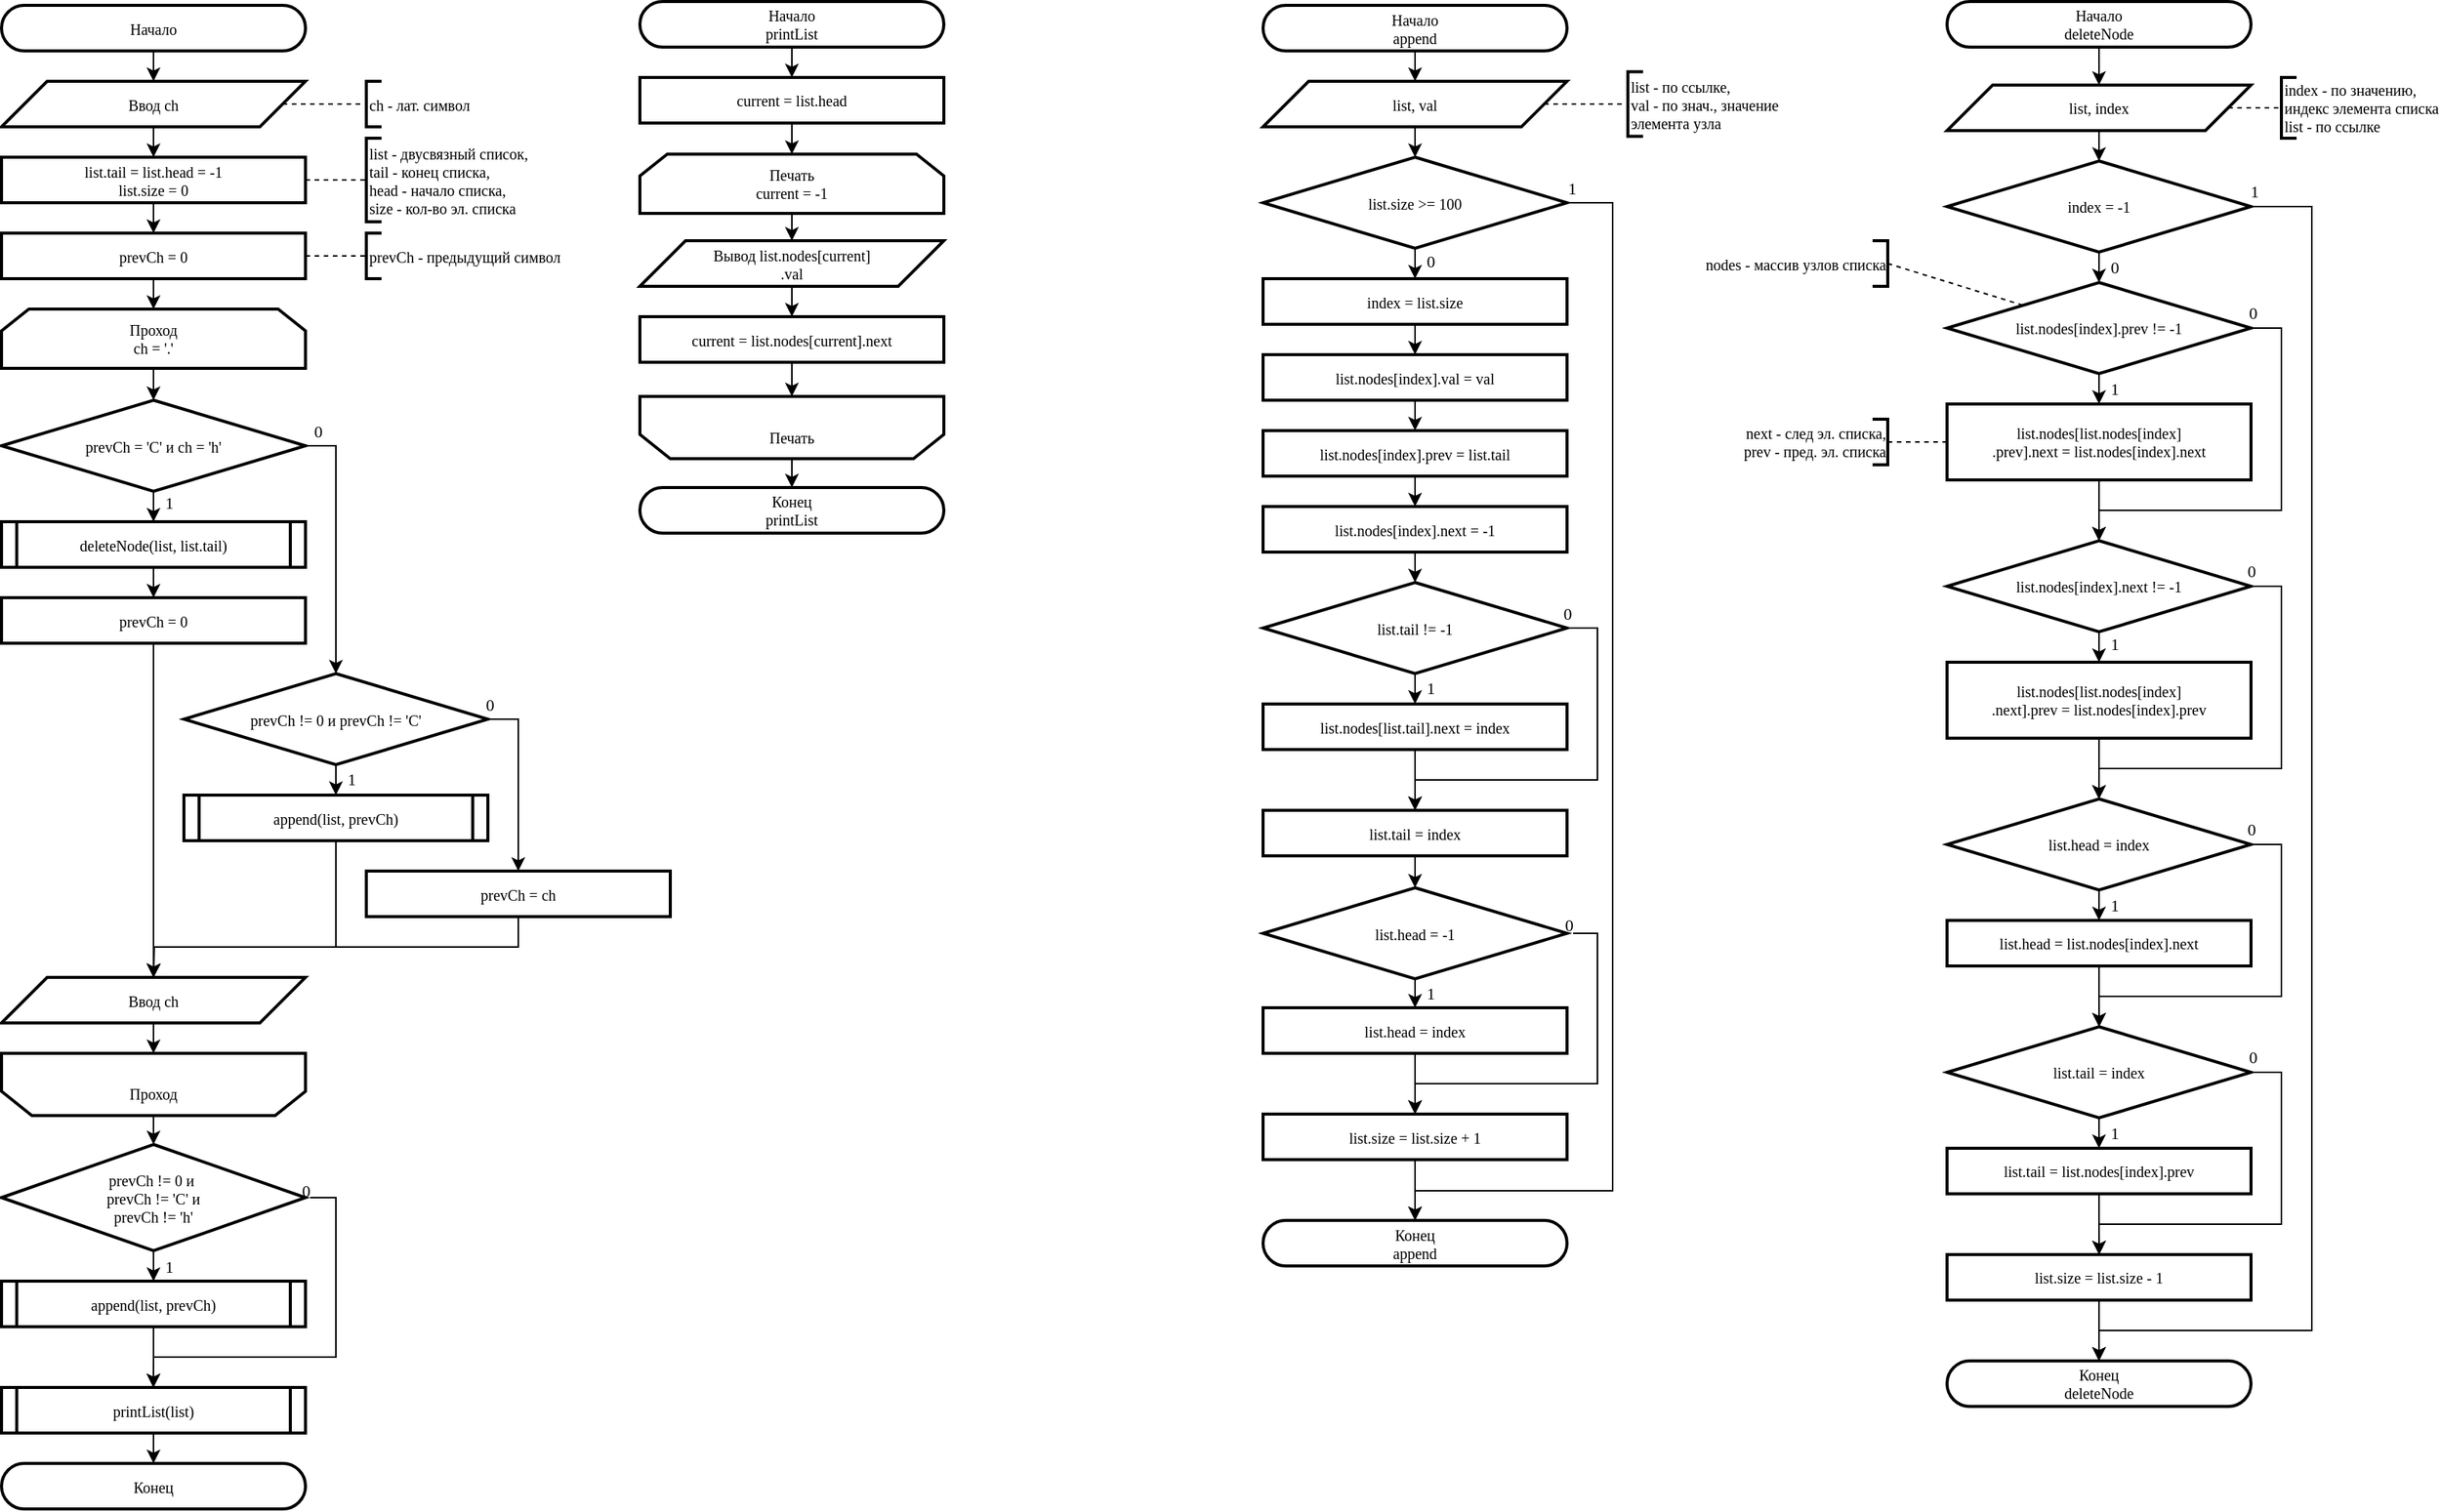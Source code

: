 <mxfile>
    <diagram name="main" id="jVEK5ynekXel9OajkIGy">
        <mxGraphModel dx="1102" dy="779" grid="1" gridSize="10" guides="1" tooltips="1" connect="1" arrows="1" fold="1" page="1" pageScale="1" pageWidth="827" pageHeight="1169" math="0" shadow="0">
            <root>
                <mxCell id="0"/>
                <mxCell id="1" parent="0"/>
                <mxCell id="JVfxpoRo0mACQ-mL29F7-50" style="edgeStyle=orthogonalEdgeStyle;rounded=0;orthogonalLoop=1;jettySize=auto;html=1;exitX=0.5;exitY=1;exitDx=0;exitDy=0;entryX=0.5;entryY=0;entryDx=0;entryDy=0;fontFamily=JetBrainsMono Nerd Font;" parent="1" source="WmZ_2GUWTMjp4BoJw7Mx-1" target="JVfxpoRo0mACQ-mL29F7-7" edge="1">
                    <mxGeometry relative="1" as="geometry"/>
                </mxCell>
                <mxCell id="WmZ_2GUWTMjp4BoJw7Mx-1" value="Начало" style="rounded=1;whiteSpace=wrap;html=1;arcSize=50;container=0;strokeWidth=2;fontFamily=JetBrainsMono Nerd Font;fontSize=10;" parent="1" vertex="1">
                    <mxGeometry x="10" y="12.5" width="200" height="30" as="geometry"/>
                </mxCell>
                <mxCell id="WmZ_2GUWTMjp4BoJw7Mx-2" value="Конец" style="rounded=1;whiteSpace=wrap;html=1;arcSize=50;container=0;strokeWidth=2;fontFamily=JetBrainsMono Nerd Font;fontSize=10;" parent="1" vertex="1">
                    <mxGeometry x="10" y="972.5" width="200" height="30" as="geometry"/>
                </mxCell>
                <mxCell id="JVfxpoRo0mACQ-mL29F7-37" style="edgeStyle=orthogonalEdgeStyle;rounded=0;orthogonalLoop=1;jettySize=auto;html=1;exitX=0.5;exitY=0;exitDx=0;exitDy=0;entryX=0.5;entryY=0;entryDx=0;entryDy=0;fontFamily=JetBrainsMono Nerd Font;" parent="1" source="JVfxpoRo0mACQ-mL29F7-5" target="JVfxpoRo0mACQ-mL29F7-36" edge="1">
                    <mxGeometry relative="1" as="geometry"/>
                </mxCell>
                <mxCell id="JVfxpoRo0mACQ-mL29F7-5" value="&lt;div style=&quot;font-size: 10px;&quot;&gt;&lt;br style=&quot;font-size: 10px;&quot;&gt;&lt;/div&gt;&lt;div style=&quot;font-size: 10px;&quot;&gt;Проход&lt;/div&gt;" style="shape=loopLimit;whiteSpace=wrap;html=1;size=20;direction=west;strokeWidth=2;fontFamily=JetBrainsMono Nerd Font;fontSize=10;" parent="1" vertex="1">
                    <mxGeometry x="10" y="702.5" width="200" height="41" as="geometry"/>
                </mxCell>
                <mxCell id="JVfxpoRo0mACQ-mL29F7-15" style="edgeStyle=orthogonalEdgeStyle;rounded=0;orthogonalLoop=1;jettySize=auto;html=1;exitX=0.5;exitY=1;exitDx=0;exitDy=0;entryX=0.5;entryY=0;entryDx=0;entryDy=0;fontFamily=JetBrainsMono Nerd Font;" parent="1" source="JVfxpoRo0mACQ-mL29F7-6" target="JVfxpoRo0mACQ-mL29F7-11" edge="1">
                    <mxGeometry relative="1" as="geometry"/>
                </mxCell>
                <mxCell id="JVfxpoRo0mACQ-mL29F7-6" value="&lt;div style=&quot;font-size: 10px;&quot;&gt;Проход&lt;/div&gt;&lt;div style=&quot;font-size: 10px;&quot;&gt;ch = &#39;.&#39;&lt;/div&gt;" style="shape=loopLimit;whiteSpace=wrap;html=1;size=18;direction=east;strokeWidth=2;fontFamily=JetBrainsMono Nerd Font;fontSize=10;" parent="1" vertex="1">
                    <mxGeometry x="10" y="212.5" width="200" height="39" as="geometry"/>
                </mxCell>
                <mxCell id="JVfxpoRo0mACQ-mL29F7-61" style="edgeStyle=orthogonalEdgeStyle;rounded=0;orthogonalLoop=1;jettySize=auto;html=1;exitX=0.5;exitY=1;exitDx=0;exitDy=0;entryX=0.5;entryY=0;entryDx=0;entryDy=0;fontFamily=JetBrainsMono Nerd Font;" parent="1" source="JVfxpoRo0mACQ-mL29F7-7" target="JVfxpoRo0mACQ-mL29F7-60" edge="1">
                    <mxGeometry relative="1" as="geometry"/>
                </mxCell>
                <mxCell id="JVfxpoRo0mACQ-mL29F7-7" value="Ввод ch" style="shape=parallelogram;perimeter=parallelogramPerimeter;whiteSpace=wrap;html=1;fixedSize=1;size=30;container=0;strokeWidth=2;fontFamily=JetBrainsMono Nerd Font;fontSize=10;" parent="1" vertex="1">
                    <mxGeometry x="10" y="62.5" width="200" height="30" as="geometry"/>
                </mxCell>
                <mxCell id="JVfxpoRo0mACQ-mL29F7-8" value="ch - лат. символ" style="strokeWidth=2;html=1;shape=mxgraph.flowchart.annotation_1;align=left;pointerEvents=1;fontFamily=JetBrainsMono Nerd Font;fontSize=10;" parent="1" vertex="1">
                    <mxGeometry x="250" y="62.5" width="10" height="30" as="geometry"/>
                </mxCell>
                <mxCell id="JVfxpoRo0mACQ-mL29F7-9" style="edgeStyle=orthogonalEdgeStyle;rounded=0;orthogonalLoop=1;jettySize=auto;html=1;exitX=1;exitY=0.5;exitDx=0;exitDy=0;entryX=0;entryY=0.5;entryDx=0;entryDy=0;entryPerimeter=0;dashed=1;endArrow=none;endFill=0;fontFamily=JetBrainsMono Nerd Font;" parent="1" source="JVfxpoRo0mACQ-mL29F7-7" target="JVfxpoRo0mACQ-mL29F7-8" edge="1">
                    <mxGeometry relative="1" as="geometry"/>
                </mxCell>
                <mxCell id="JVfxpoRo0mACQ-mL29F7-13" style="edgeStyle=orthogonalEdgeStyle;rounded=0;orthogonalLoop=1;jettySize=auto;html=1;exitX=0.5;exitY=1;exitDx=0;exitDy=0;entryX=0.5;entryY=0;entryDx=0;entryDy=0;fontFamily=JetBrainsMono Nerd Font;" parent="1" source="JVfxpoRo0mACQ-mL29F7-11" target="JVfxpoRo0mACQ-mL29F7-12" edge="1">
                    <mxGeometry relative="1" as="geometry"/>
                </mxCell>
                <mxCell id="JVfxpoRo0mACQ-mL29F7-14" value="1" style="edgeLabel;html=1;align=center;verticalAlign=middle;resizable=0;points=[];fontFamily=JetBrainsMono Nerd Font;" parent="JVfxpoRo0mACQ-mL29F7-13" vertex="1" connectable="0">
                    <mxGeometry x="-0.24" y="1" relative="1" as="geometry">
                        <mxPoint x="9" as="offset"/>
                    </mxGeometry>
                </mxCell>
                <mxCell id="JVfxpoRo0mACQ-mL29F7-19" style="edgeStyle=orthogonalEdgeStyle;rounded=0;orthogonalLoop=1;jettySize=auto;html=1;exitX=1;exitY=0.5;exitDx=0;exitDy=0;entryX=0.5;entryY=0;entryDx=0;entryDy=0;fontFamily=JetBrainsMono Nerd Font;" parent="1" source="JVfxpoRo0mACQ-mL29F7-11" target="JVfxpoRo0mACQ-mL29F7-18" edge="1">
                    <mxGeometry relative="1" as="geometry"/>
                </mxCell>
                <mxCell id="JVfxpoRo0mACQ-mL29F7-22" value="0" style="edgeLabel;html=1;align=center;verticalAlign=middle;resizable=0;points=[];fontFamily=JetBrainsMono Nerd Font;" parent="JVfxpoRo0mACQ-mL29F7-19" vertex="1" connectable="0">
                    <mxGeometry x="-0.912" y="-1" relative="1" as="geometry">
                        <mxPoint y="-11" as="offset"/>
                    </mxGeometry>
                </mxCell>
                <mxCell id="JVfxpoRo0mACQ-mL29F7-11" value="prevCh = &#39;C&#39; и ch = &#39;h&#39;" style="rhombus;whiteSpace=wrap;html=1;strokeWidth=2;fontFamily=JetBrainsMono Nerd Font;fontSize=10;" parent="1" vertex="1">
                    <mxGeometry x="10" y="272.5" width="200" height="60" as="geometry"/>
                </mxCell>
                <mxCell id="JVfxpoRo0mACQ-mL29F7-21" style="edgeStyle=orthogonalEdgeStyle;rounded=0;orthogonalLoop=1;jettySize=auto;html=1;exitX=0.5;exitY=1;exitDx=0;exitDy=0;entryX=0.5;entryY=0;entryDx=0;entryDy=0;fontFamily=JetBrainsMono Nerd Font;" parent="1" source="JVfxpoRo0mACQ-mL29F7-12" target="JVfxpoRo0mACQ-mL29F7-20" edge="1">
                    <mxGeometry relative="1" as="geometry"/>
                </mxCell>
                <mxCell id="JVfxpoRo0mACQ-mL29F7-12" value="deleteNode&lt;span style=&quot;background-color: initial;&quot;&gt;(list, list.tail)&lt;/span&gt;" style="shape=process;whiteSpace=wrap;html=1;backgroundOutline=1;strokeWidth=2;size=0.05;fontFamily=JetBrainsMono Nerd Font;fontSize=10;" parent="1" vertex="1">
                    <mxGeometry x="10" y="352.5" width="200" height="30" as="geometry"/>
                </mxCell>
                <mxCell id="JVfxpoRo0mACQ-mL29F7-17" style="edgeStyle=orthogonalEdgeStyle;rounded=0;orthogonalLoop=1;jettySize=auto;html=1;exitX=0.5;exitY=1;exitDx=0;exitDy=0;entryX=0.5;entryY=0;entryDx=0;entryDy=0;fontFamily=JetBrainsMono Nerd Font;" parent="1" source="JVfxpoRo0mACQ-mL29F7-16" target="JVfxpoRo0mACQ-mL29F7-6" edge="1">
                    <mxGeometry relative="1" as="geometry"/>
                </mxCell>
                <mxCell id="JVfxpoRo0mACQ-mL29F7-16" value="prevCh = 0" style="rounded=0;whiteSpace=wrap;html=1;strokeWidth=2;fontFamily=JetBrainsMono Nerd Font;fontSize=10;" parent="1" vertex="1">
                    <mxGeometry x="10" y="162.5" width="200" height="30" as="geometry"/>
                </mxCell>
                <mxCell id="JVfxpoRo0mACQ-mL29F7-24" style="edgeStyle=orthogonalEdgeStyle;rounded=0;orthogonalLoop=1;jettySize=auto;html=1;exitX=0.5;exitY=1;exitDx=0;exitDy=0;entryX=0.5;entryY=0;entryDx=0;entryDy=0;fontFamily=JetBrainsMono Nerd Font;" parent="1" source="JVfxpoRo0mACQ-mL29F7-18" target="JVfxpoRo0mACQ-mL29F7-23" edge="1">
                    <mxGeometry relative="1" as="geometry"/>
                </mxCell>
                <mxCell id="JVfxpoRo0mACQ-mL29F7-25" value="1" style="edgeLabel;html=1;align=center;verticalAlign=middle;resizable=0;points=[];fontFamily=JetBrainsMono Nerd Font;" parent="JVfxpoRo0mACQ-mL29F7-24" vertex="1" connectable="0">
                    <mxGeometry x="-0.12" y="1" relative="1" as="geometry">
                        <mxPoint x="9" as="offset"/>
                    </mxGeometry>
                </mxCell>
                <mxCell id="JVfxpoRo0mACQ-mL29F7-30" style="edgeStyle=orthogonalEdgeStyle;rounded=0;orthogonalLoop=1;jettySize=auto;html=1;exitX=1;exitY=0.5;exitDx=0;exitDy=0;entryX=0.5;entryY=0;entryDx=0;entryDy=0;fontFamily=JetBrainsMono Nerd Font;" parent="1" source="JVfxpoRo0mACQ-mL29F7-18" target="JVfxpoRo0mACQ-mL29F7-29" edge="1">
                    <mxGeometry relative="1" as="geometry"/>
                </mxCell>
                <mxCell id="JVfxpoRo0mACQ-mL29F7-31" value="0" style="edgeLabel;html=1;align=center;verticalAlign=middle;resizable=0;points=[];fontFamily=JetBrainsMono Nerd Font;" parent="JVfxpoRo0mACQ-mL29F7-30" vertex="1" connectable="0">
                    <mxGeometry x="-0.857" y="-1" relative="1" as="geometry">
                        <mxPoint x="-8" y="-11" as="offset"/>
                    </mxGeometry>
                </mxCell>
                <mxCell id="JVfxpoRo0mACQ-mL29F7-18" value="prevCh != 0 и prevCh != &#39;C&#39;" style="rhombus;whiteSpace=wrap;html=1;strokeWidth=2;fontFamily=JetBrainsMono Nerd Font;fontSize=10;" parent="1" vertex="1">
                    <mxGeometry x="130" y="452.5" width="200" height="60" as="geometry"/>
                </mxCell>
                <mxCell id="JVfxpoRo0mACQ-mL29F7-32" style="edgeStyle=orthogonalEdgeStyle;rounded=0;orthogonalLoop=1;jettySize=auto;html=1;exitX=0.5;exitY=1;exitDx=0;exitDy=0;entryX=0.5;entryY=0;entryDx=0;entryDy=0;fontFamily=JetBrainsMono Nerd Font;" parent="1" source="JVfxpoRo0mACQ-mL29F7-20" target="JVfxpoRo0mACQ-mL29F7-27" edge="1">
                    <mxGeometry relative="1" as="geometry"/>
                </mxCell>
                <mxCell id="JVfxpoRo0mACQ-mL29F7-20" value="prevCh = 0" style="rounded=0;whiteSpace=wrap;html=1;strokeWidth=2;fontFamily=JetBrainsMono Nerd Font;fontSize=10;" parent="1" vertex="1">
                    <mxGeometry x="10" y="402.5" width="200" height="30" as="geometry"/>
                </mxCell>
                <mxCell id="JVfxpoRo0mACQ-mL29F7-33" style="edgeStyle=orthogonalEdgeStyle;rounded=0;orthogonalLoop=1;jettySize=auto;html=1;exitX=0.5;exitY=1;exitDx=0;exitDy=0;entryX=0.5;entryY=0;entryDx=0;entryDy=0;fontFamily=JetBrainsMono Nerd Font;" parent="1" source="JVfxpoRo0mACQ-mL29F7-23" target="JVfxpoRo0mACQ-mL29F7-27" edge="1">
                    <mxGeometry relative="1" as="geometry">
                        <Array as="points">
                            <mxPoint x="230" y="632.5"/>
                            <mxPoint x="110" y="632.5"/>
                        </Array>
                    </mxGeometry>
                </mxCell>
                <mxCell id="JVfxpoRo0mACQ-mL29F7-23" value="append(list, prevCh)" style="shape=process;whiteSpace=wrap;html=1;backgroundOutline=1;strokeWidth=2;size=0.05;fontFamily=JetBrainsMono Nerd Font;fontSize=10;" parent="1" vertex="1">
                    <mxGeometry x="130" y="532.5" width="200" height="30" as="geometry"/>
                </mxCell>
                <mxCell id="JVfxpoRo0mACQ-mL29F7-35" style="edgeStyle=orthogonalEdgeStyle;rounded=0;orthogonalLoop=1;jettySize=auto;html=1;exitX=0.5;exitY=1;exitDx=0;exitDy=0;entryX=0.5;entryY=1;entryDx=0;entryDy=0;fontFamily=JetBrainsMono Nerd Font;" parent="1" source="JVfxpoRo0mACQ-mL29F7-27" target="JVfxpoRo0mACQ-mL29F7-5" edge="1">
                    <mxGeometry relative="1" as="geometry"/>
                </mxCell>
                <mxCell id="JVfxpoRo0mACQ-mL29F7-27" value="Ввод ch" style="shape=parallelogram;perimeter=parallelogramPerimeter;whiteSpace=wrap;html=1;fixedSize=1;size=30;container=0;strokeWidth=2;fontFamily=JetBrainsMono Nerd Font;fontSize=10;" parent="1" vertex="1">
                    <mxGeometry x="10" y="652.5" width="200" height="30" as="geometry"/>
                </mxCell>
                <mxCell id="JVfxpoRo0mACQ-mL29F7-34" style="edgeStyle=orthogonalEdgeStyle;rounded=0;orthogonalLoop=1;jettySize=auto;html=1;exitX=0.5;exitY=1;exitDx=0;exitDy=0;fontFamily=JetBrainsMono Nerd Font;" parent="1" source="JVfxpoRo0mACQ-mL29F7-29" edge="1">
                    <mxGeometry relative="1" as="geometry">
                        <mxPoint x="110" y="652.5" as="targetPoint"/>
                    </mxGeometry>
                </mxCell>
                <mxCell id="JVfxpoRo0mACQ-mL29F7-29" value="prevCh = ch" style="rounded=0;whiteSpace=wrap;html=1;strokeWidth=2;fontFamily=JetBrainsMono Nerd Font;fontSize=10;" parent="1" vertex="1">
                    <mxGeometry x="250" y="582.5" width="200" height="30" as="geometry"/>
                </mxCell>
                <mxCell id="JVfxpoRo0mACQ-mL29F7-39" style="edgeStyle=orthogonalEdgeStyle;rounded=0;orthogonalLoop=1;jettySize=auto;html=1;exitX=0.5;exitY=1;exitDx=0;exitDy=0;entryX=0.5;entryY=0;entryDx=0;entryDy=0;fontFamily=JetBrainsMono Nerd Font;" parent="1" source="JVfxpoRo0mACQ-mL29F7-36" target="JVfxpoRo0mACQ-mL29F7-38" edge="1">
                    <mxGeometry relative="1" as="geometry"/>
                </mxCell>
                <mxCell id="JVfxpoRo0mACQ-mL29F7-42" value="1" style="edgeLabel;html=1;align=center;verticalAlign=middle;resizable=0;points=[];fontFamily=JetBrainsMono Nerd Font;" parent="JVfxpoRo0mACQ-mL29F7-39" vertex="1" connectable="0">
                    <mxGeometry x="-0.267" y="-1" relative="1" as="geometry">
                        <mxPoint x="11" y="3" as="offset"/>
                    </mxGeometry>
                </mxCell>
                <mxCell id="JVfxpoRo0mACQ-mL29F7-43" style="edgeStyle=orthogonalEdgeStyle;rounded=0;orthogonalLoop=1;jettySize=auto;html=1;exitX=1;exitY=0.5;exitDx=0;exitDy=0;entryX=0.5;entryY=0;entryDx=0;entryDy=0;fontFamily=JetBrainsMono Nerd Font;" parent="1" source="JVfxpoRo0mACQ-mL29F7-36" target="JVfxpoRo0mACQ-mL29F7-41" edge="1">
                    <mxGeometry relative="1" as="geometry">
                        <Array as="points">
                            <mxPoint x="230" y="797.5"/>
                            <mxPoint x="230" y="902.5"/>
                            <mxPoint x="110" y="902.5"/>
                        </Array>
                    </mxGeometry>
                </mxCell>
                <mxCell id="JVfxpoRo0mACQ-mL29F7-56" value="0" style="edgeLabel;html=1;align=center;verticalAlign=middle;resizable=0;points=[];fontFamily=JetBrainsMono Nerd Font;" parent="JVfxpoRo0mACQ-mL29F7-43" vertex="1" connectable="0">
                    <mxGeometry x="-0.924" y="1" relative="1" as="geometry">
                        <mxPoint x="-10" y="-4" as="offset"/>
                    </mxGeometry>
                </mxCell>
                <mxCell id="JVfxpoRo0mACQ-mL29F7-36" value="prevCh != 0 и&amp;nbsp;&lt;div&gt;prevCh != &#39;C&#39; и&lt;br&gt;prevCh != &#39;h&#39;&lt;/div&gt;" style="rhombus;whiteSpace=wrap;html=1;strokeWidth=2;fontFamily=JetBrainsMono Nerd Font;fontSize=10;" parent="1" vertex="1">
                    <mxGeometry x="10" y="762.5" width="200" height="70" as="geometry"/>
                </mxCell>
                <mxCell id="JVfxpoRo0mACQ-mL29F7-44" style="edgeStyle=orthogonalEdgeStyle;rounded=0;orthogonalLoop=1;jettySize=auto;html=1;exitX=0.5;exitY=1;exitDx=0;exitDy=0;fontFamily=JetBrainsMono Nerd Font;" parent="1" source="JVfxpoRo0mACQ-mL29F7-38" edge="1">
                    <mxGeometry relative="1" as="geometry">
                        <mxPoint x="109.857" y="922.5" as="targetPoint"/>
                    </mxGeometry>
                </mxCell>
                <mxCell id="JVfxpoRo0mACQ-mL29F7-38" value="append(list, prevCh)" style="shape=process;whiteSpace=wrap;html=1;backgroundOutline=1;strokeWidth=2;size=0.05;fontFamily=JetBrainsMono Nerd Font;fontSize=10;" parent="1" vertex="1">
                    <mxGeometry x="10" y="852.5" width="200" height="30" as="geometry"/>
                </mxCell>
                <mxCell id="JVfxpoRo0mACQ-mL29F7-45" style="edgeStyle=orthogonalEdgeStyle;rounded=0;orthogonalLoop=1;jettySize=auto;html=1;exitX=0.5;exitY=1;exitDx=0;exitDy=0;entryX=0.5;entryY=0;entryDx=0;entryDy=0;fontFamily=JetBrainsMono Nerd Font;" parent="1" source="JVfxpoRo0mACQ-mL29F7-41" target="WmZ_2GUWTMjp4BoJw7Mx-2" edge="1">
                    <mxGeometry relative="1" as="geometry"/>
                </mxCell>
                <mxCell id="JVfxpoRo0mACQ-mL29F7-41" value="printList(list)" style="shape=process;whiteSpace=wrap;html=1;backgroundOutline=1;strokeWidth=2;size=0.05;fontFamily=JetBrainsMono Nerd Font;fontSize=10;" parent="1" vertex="1">
                    <mxGeometry x="10" y="922.5" width="200" height="30" as="geometry"/>
                </mxCell>
                <mxCell id="JVfxpoRo0mACQ-mL29F7-58" style="edgeStyle=orthogonalEdgeStyle;rounded=0;orthogonalLoop=1;jettySize=auto;html=1;exitX=0.5;exitY=1;exitDx=0;exitDy=0;entryX=0.5;entryY=0;entryDx=0;entryDy=0;fontFamily=JetBrainsMono Nerd Font;" parent="1" source="JVfxpoRo0mACQ-mL29F7-46" target="JVfxpoRo0mACQ-mL29F7-48" edge="1">
                    <mxGeometry relative="1" as="geometry"/>
                </mxCell>
                <mxCell id="JVfxpoRo0mACQ-mL29F7-46" value="Начало&lt;div&gt;deleteNode&lt;/div&gt;" style="rounded=1;whiteSpace=wrap;html=1;arcSize=50;container=0;strokeWidth=2;fontFamily=JetBrainsMono Nerd Font;fontSize=10;" parent="1" vertex="1">
                    <mxGeometry x="1290" y="10" width="200" height="30" as="geometry"/>
                </mxCell>
                <mxCell id="JVfxpoRo0mACQ-mL29F7-47" value="Конец&lt;div&gt;deleteNode&lt;/div&gt;" style="rounded=1;whiteSpace=wrap;html=1;arcSize=50;container=0;strokeWidth=2;fontFamily=JetBrainsMono Nerd Font;fontSize=10;" parent="1" vertex="1">
                    <mxGeometry x="1290" y="905" width="200" height="30" as="geometry"/>
                </mxCell>
                <mxCell id="JVfxpoRo0mACQ-mL29F7-88" style="edgeStyle=orthogonalEdgeStyle;rounded=0;orthogonalLoop=1;jettySize=auto;html=1;exitX=0.5;exitY=1;exitDx=0;exitDy=0;entryX=0.5;entryY=0;entryDx=0;entryDy=0;fontFamily=JetBrainsMono Nerd Font;" parent="1" source="JVfxpoRo0mACQ-mL29F7-48" target="JVfxpoRo0mACQ-mL29F7-66" edge="1">
                    <mxGeometry relative="1" as="geometry"/>
                </mxCell>
                <mxCell id="JVfxpoRo0mACQ-mL29F7-48" value="list, index" style="shape=parallelogram;perimeter=parallelogramPerimeter;whiteSpace=wrap;html=1;fixedSize=1;size=30;container=0;strokeWidth=2;fontFamily=JetBrainsMono Nerd Font;fontSize=10;" parent="1" vertex="1">
                    <mxGeometry x="1290" y="65" width="200" height="30" as="geometry"/>
                </mxCell>
                <mxCell id="JVfxpoRo0mACQ-mL29F7-49" value="index - по значению,&lt;br&gt;индекс элемента списка&lt;br&gt;list - по ссылке" style="strokeWidth=2;html=1;shape=mxgraph.flowchart.annotation_1;align=left;pointerEvents=1;fontFamily=JetBrainsMono Nerd Font;fontSize=10;" parent="1" vertex="1">
                    <mxGeometry x="1510" y="60" width="10" height="40" as="geometry"/>
                </mxCell>
                <mxCell id="JVfxpoRo0mACQ-mL29F7-52" value="prevCh - предыдущий символ" style="strokeWidth=2;html=1;shape=mxgraph.flowchart.annotation_1;align=left;pointerEvents=1;fontFamily=JetBrainsMono Nerd Font;fontSize=10;" parent="1" vertex="1">
                    <mxGeometry x="250" y="162.5" width="10" height="30" as="geometry"/>
                </mxCell>
                <mxCell id="JVfxpoRo0mACQ-mL29F7-53" style="edgeStyle=orthogonalEdgeStyle;rounded=0;orthogonalLoop=1;jettySize=auto;html=1;exitX=1;exitY=0.5;exitDx=0;exitDy=0;entryX=0;entryY=0.5;entryDx=0;entryDy=0;entryPerimeter=0;dashed=1;endArrow=none;endFill=0;fontFamily=JetBrainsMono Nerd Font;" parent="1" source="JVfxpoRo0mACQ-mL29F7-16" target="JVfxpoRo0mACQ-mL29F7-52" edge="1">
                    <mxGeometry relative="1" as="geometry"/>
                </mxCell>
                <mxCell id="JVfxpoRo0mACQ-mL29F7-57" style="edgeStyle=orthogonalEdgeStyle;rounded=0;orthogonalLoop=1;jettySize=auto;html=1;exitX=1;exitY=0.5;exitDx=0;exitDy=0;entryX=0;entryY=0.5;entryDx=0;entryDy=0;entryPerimeter=0;dashed=1;endArrow=none;endFill=0;fontFamily=JetBrainsMono Nerd Font;" parent="1" source="JVfxpoRo0mACQ-mL29F7-48" target="JVfxpoRo0mACQ-mL29F7-49" edge="1">
                    <mxGeometry relative="1" as="geometry"/>
                </mxCell>
                <mxCell id="JVfxpoRo0mACQ-mL29F7-62" style="edgeStyle=orthogonalEdgeStyle;rounded=0;orthogonalLoop=1;jettySize=auto;html=1;exitX=0.5;exitY=1;exitDx=0;exitDy=0;entryX=0.5;entryY=0;entryDx=0;entryDy=0;fontFamily=JetBrainsMono Nerd Font;" parent="1" source="JVfxpoRo0mACQ-mL29F7-60" target="JVfxpoRo0mACQ-mL29F7-16" edge="1">
                    <mxGeometry relative="1" as="geometry"/>
                </mxCell>
                <mxCell id="JVfxpoRo0mACQ-mL29F7-60" value="list.tail = list.head = -1&lt;div&gt;list.size = 0&lt;/div&gt;" style="rounded=0;whiteSpace=wrap;html=1;strokeWidth=2;fontFamily=JetBrainsMono Nerd Font;fontSize=10;" parent="1" vertex="1">
                    <mxGeometry x="10" y="112.5" width="200" height="30" as="geometry"/>
                </mxCell>
                <mxCell id="JVfxpoRo0mACQ-mL29F7-63" value="list - двусвязный список,&lt;div&gt;tail - конец списка,&lt;/div&gt;&lt;div&gt;head - начало списка,&lt;br&gt;size - кол-во эл. списка&lt;/div&gt;" style="strokeWidth=2;html=1;shape=mxgraph.flowchart.annotation_1;align=left;pointerEvents=1;fontFamily=JetBrainsMono Nerd Font;fontSize=10;" parent="1" vertex="1">
                    <mxGeometry x="250" y="100" width="10" height="55" as="geometry"/>
                </mxCell>
                <mxCell id="JVfxpoRo0mACQ-mL29F7-64" style="edgeStyle=orthogonalEdgeStyle;rounded=0;orthogonalLoop=1;jettySize=auto;html=1;exitX=1;exitY=0.5;exitDx=0;exitDy=0;entryX=0;entryY=0.5;entryDx=0;entryDy=0;entryPerimeter=0;dashed=1;endArrow=none;endFill=0;fontFamily=JetBrainsMono Nerd Font;" parent="1" source="JVfxpoRo0mACQ-mL29F7-60" target="JVfxpoRo0mACQ-mL29F7-63" edge="1">
                    <mxGeometry relative="1" as="geometry"/>
                </mxCell>
                <mxCell id="JVfxpoRo0mACQ-mL29F7-67" style="edgeStyle=orthogonalEdgeStyle;rounded=0;orthogonalLoop=1;jettySize=auto;html=1;exitX=1;exitY=0.5;exitDx=0;exitDy=0;entryX=0.5;entryY=0;entryDx=0;entryDy=0;fontFamily=JetBrainsMono Nerd Font;" parent="1" source="JVfxpoRo0mACQ-mL29F7-66" target="JVfxpoRo0mACQ-mL29F7-47" edge="1">
                    <mxGeometry relative="1" as="geometry">
                        <Array as="points">
                            <mxPoint x="1530" y="145"/>
                            <mxPoint x="1530" y="885"/>
                            <mxPoint x="1390" y="885"/>
                        </Array>
                    </mxGeometry>
                </mxCell>
                <mxCell id="JVfxpoRo0mACQ-mL29F7-68" value="1" style="edgeLabel;html=1;align=center;verticalAlign=middle;resizable=0;points=[];fontFamily=JetBrainsMono Nerd Font;" parent="JVfxpoRo0mACQ-mL29F7-67" vertex="1" connectable="0">
                    <mxGeometry x="-0.96" y="-1" relative="1" as="geometry">
                        <mxPoint x="-17" y="-11" as="offset"/>
                    </mxGeometry>
                </mxCell>
                <mxCell id="JVfxpoRo0mACQ-mL29F7-70" style="edgeStyle=orthogonalEdgeStyle;rounded=0;orthogonalLoop=1;jettySize=auto;html=1;exitX=0.5;exitY=1;exitDx=0;exitDy=0;entryX=0.5;entryY=0;entryDx=0;entryDy=0;fontFamily=JetBrainsMono Nerd Font;" parent="1" source="JVfxpoRo0mACQ-mL29F7-66" target="JVfxpoRo0mACQ-mL29F7-69" edge="1">
                    <mxGeometry relative="1" as="geometry"/>
                </mxCell>
                <mxCell id="JVfxpoRo0mACQ-mL29F7-71" value="0" style="edgeLabel;html=1;align=center;verticalAlign=middle;resizable=0;points=[];fontFamily=JetBrainsMono Nerd Font;" parent="JVfxpoRo0mACQ-mL29F7-70" vertex="1" connectable="0">
                    <mxGeometry x="-0.157" y="-1" relative="1" as="geometry">
                        <mxPoint x="11" y="1" as="offset"/>
                    </mxGeometry>
                </mxCell>
                <mxCell id="JVfxpoRo0mACQ-mL29F7-66" value="index = -1" style="rhombus;whiteSpace=wrap;html=1;strokeWidth=2;fontFamily=JetBrainsMono Nerd Font;fontSize=10;" parent="1" vertex="1">
                    <mxGeometry x="1290" y="115" width="200" height="60" as="geometry"/>
                </mxCell>
                <mxCell id="JVfxpoRo0mACQ-mL29F7-73" style="edgeStyle=orthogonalEdgeStyle;rounded=0;orthogonalLoop=1;jettySize=auto;html=1;exitX=0.5;exitY=1;exitDx=0;exitDy=0;entryX=0.5;entryY=0;entryDx=0;entryDy=0;fontFamily=JetBrainsMono Nerd Font;" parent="1" source="JVfxpoRo0mACQ-mL29F7-69" target="JVfxpoRo0mACQ-mL29F7-72" edge="1">
                    <mxGeometry relative="1" as="geometry"/>
                </mxCell>
                <mxCell id="JVfxpoRo0mACQ-mL29F7-80" value="1" style="edgeLabel;html=1;align=center;verticalAlign=middle;resizable=0;points=[];fontFamily=JetBrainsMono Nerd Font;" parent="JVfxpoRo0mACQ-mL29F7-73" vertex="1" connectable="0">
                    <mxGeometry x="-0.224" relative="1" as="geometry">
                        <mxPoint x="10" y="2" as="offset"/>
                    </mxGeometry>
                </mxCell>
                <mxCell id="JVfxpoRo0mACQ-mL29F7-78" style="edgeStyle=orthogonalEdgeStyle;rounded=0;orthogonalLoop=1;jettySize=auto;html=1;exitX=1;exitY=0.5;exitDx=0;exitDy=0;entryX=0.5;entryY=0;entryDx=0;entryDy=0;fontFamily=JetBrainsMono Nerd Font;" parent="1" source="JVfxpoRo0mACQ-mL29F7-69" target="JVfxpoRo0mACQ-mL29F7-76" edge="1">
                    <mxGeometry relative="1" as="geometry">
                        <Array as="points">
                            <mxPoint x="1510" y="225"/>
                            <mxPoint x="1510" y="345"/>
                            <mxPoint x="1390" y="345"/>
                        </Array>
                    </mxGeometry>
                </mxCell>
                <mxCell id="JVfxpoRo0mACQ-mL29F7-81" value="0" style="edgeLabel;html=1;align=center;verticalAlign=middle;resizable=0;points=[];fontFamily=JetBrainsMono Nerd Font;" parent="JVfxpoRo0mACQ-mL29F7-78" vertex="1" connectable="0">
                    <mxGeometry x="-0.926" y="2" relative="1" as="geometry">
                        <mxPoint x="-10" y="-8" as="offset"/>
                    </mxGeometry>
                </mxCell>
                <mxCell id="JVfxpoRo0mACQ-mL29F7-69" value="list.nodes[index].prev != -1" style="rhombus;whiteSpace=wrap;html=1;strokeWidth=2;fontFamily=JetBrainsMono Nerd Font;fontSize=10;" parent="1" vertex="1">
                    <mxGeometry x="1290" y="195" width="200" height="60" as="geometry"/>
                </mxCell>
                <mxCell id="JVfxpoRo0mACQ-mL29F7-79" style="edgeStyle=orthogonalEdgeStyle;rounded=0;orthogonalLoop=1;jettySize=auto;html=1;exitX=0.5;exitY=1;exitDx=0;exitDy=0;entryX=0.5;entryY=0;entryDx=0;entryDy=0;fontFamily=JetBrainsMono Nerd Font;" parent="1" source="JVfxpoRo0mACQ-mL29F7-72" target="JVfxpoRo0mACQ-mL29F7-76" edge="1">
                    <mxGeometry relative="1" as="geometry"/>
                </mxCell>
                <mxCell id="JVfxpoRo0mACQ-mL29F7-72" value="list.nodes[list.nodes[index]&lt;div&gt;.prev].next = list.nodes[index].next&lt;/div&gt;" style="rounded=0;whiteSpace=wrap;html=1;strokeWidth=2;fontFamily=JetBrainsMono Nerd Font;fontSize=10;" parent="1" vertex="1">
                    <mxGeometry x="1290" y="275" width="200" height="50" as="geometry"/>
                </mxCell>
                <mxCell id="JVfxpoRo0mACQ-mL29F7-75" style="edgeStyle=orthogonalEdgeStyle;rounded=0;orthogonalLoop=1;jettySize=auto;html=1;exitX=0.5;exitY=1;exitDx=0;exitDy=0;entryX=0.5;entryY=0;entryDx=0;entryDy=0;fontFamily=JetBrainsMono Nerd Font;" parent="1" source="JVfxpoRo0mACQ-mL29F7-76" target="JVfxpoRo0mACQ-mL29F7-77" edge="1">
                    <mxGeometry relative="1" as="geometry"/>
                </mxCell>
                <mxCell id="JVfxpoRo0mACQ-mL29F7-82" value="1" style="edgeLabel;html=1;align=center;verticalAlign=middle;resizable=0;points=[];fontFamily=JetBrainsMono Nerd Font;" parent="JVfxpoRo0mACQ-mL29F7-75" vertex="1" connectable="0">
                    <mxGeometry x="-0.22" relative="1" as="geometry">
                        <mxPoint x="10" as="offset"/>
                    </mxGeometry>
                </mxCell>
                <mxCell id="JVfxpoRo0mACQ-mL29F7-84" style="edgeStyle=orthogonalEdgeStyle;rounded=0;orthogonalLoop=1;jettySize=auto;html=1;exitX=1;exitY=0.5;exitDx=0;exitDy=0;entryX=0.5;entryY=0;entryDx=0;entryDy=0;fontFamily=JetBrainsMono Nerd Font;" parent="1" source="JVfxpoRo0mACQ-mL29F7-76" target="JVfxpoRo0mACQ-mL29F7-83" edge="1">
                    <mxGeometry relative="1" as="geometry">
                        <Array as="points">
                            <mxPoint x="1510" y="395"/>
                            <mxPoint x="1510" y="515"/>
                            <mxPoint x="1390" y="515"/>
                        </Array>
                    </mxGeometry>
                </mxCell>
                <mxCell id="JVfxpoRo0mACQ-mL29F7-86" value="0" style="edgeLabel;html=1;align=center;verticalAlign=middle;resizable=0;points=[];fontFamily=JetBrainsMono Nerd Font;" parent="JVfxpoRo0mACQ-mL29F7-84" vertex="1" connectable="0">
                    <mxGeometry x="-0.95" y="2" relative="1" as="geometry">
                        <mxPoint x="-7" y="-8" as="offset"/>
                    </mxGeometry>
                </mxCell>
                <mxCell id="JVfxpoRo0mACQ-mL29F7-76" value="list.nodes[index].next != -1" style="rhombus;whiteSpace=wrap;html=1;strokeWidth=2;fontFamily=JetBrainsMono Nerd Font;fontSize=10;" parent="1" vertex="1">
                    <mxGeometry x="1290" y="365" width="200" height="60" as="geometry"/>
                </mxCell>
                <mxCell id="JVfxpoRo0mACQ-mL29F7-85" style="edgeStyle=orthogonalEdgeStyle;rounded=0;orthogonalLoop=1;jettySize=auto;html=1;exitX=0.5;exitY=1;exitDx=0;exitDy=0;entryX=0.5;entryY=0;entryDx=0;entryDy=0;fontFamily=JetBrainsMono Nerd Font;" parent="1" source="JVfxpoRo0mACQ-mL29F7-77" target="JVfxpoRo0mACQ-mL29F7-83" edge="1">
                    <mxGeometry relative="1" as="geometry"/>
                </mxCell>
                <mxCell id="JVfxpoRo0mACQ-mL29F7-77" value="list.nodes[list.nodes[index]&lt;div&gt;.next].prev = list.nodes[index].prev&lt;/div&gt;" style="rounded=0;whiteSpace=wrap;html=1;strokeWidth=2;fontFamily=JetBrainsMono Nerd Font;fontSize=10;" parent="1" vertex="1">
                    <mxGeometry x="1290" y="445" width="200" height="50" as="geometry"/>
                </mxCell>
                <mxCell id="JVfxpoRo0mACQ-mL29F7-89" style="edgeStyle=orthogonalEdgeStyle;rounded=0;orthogonalLoop=1;jettySize=auto;html=1;exitX=0.5;exitY=1;exitDx=0;exitDy=0;entryX=0.5;entryY=0;entryDx=0;entryDy=0;fontFamily=JetBrainsMono Nerd Font;" parent="1" source="JVfxpoRo0mACQ-mL29F7-83" target="JVfxpoRo0mACQ-mL29F7-87" edge="1">
                    <mxGeometry relative="1" as="geometry"/>
                </mxCell>
                <mxCell id="JVfxpoRo0mACQ-mL29F7-95" value="1" style="edgeLabel;html=1;align=center;verticalAlign=middle;resizable=0;points=[];fontFamily=JetBrainsMono Nerd Font;" parent="JVfxpoRo0mACQ-mL29F7-89" vertex="1" connectable="0">
                    <mxGeometry x="-0.5" y="1" relative="1" as="geometry">
                        <mxPoint x="9" y="5" as="offset"/>
                    </mxGeometry>
                </mxCell>
                <mxCell id="JVfxpoRo0mACQ-mL29F7-93" style="edgeStyle=orthogonalEdgeStyle;rounded=0;orthogonalLoop=1;jettySize=auto;html=1;exitX=1;exitY=0.5;exitDx=0;exitDy=0;entryX=0.5;entryY=0;entryDx=0;entryDy=0;fontFamily=JetBrainsMono Nerd Font;" parent="1" source="JVfxpoRo0mACQ-mL29F7-83" target="JVfxpoRo0mACQ-mL29F7-91" edge="1">
                    <mxGeometry relative="1" as="geometry">
                        <Array as="points">
                            <mxPoint x="1510" y="565"/>
                            <mxPoint x="1510" y="665"/>
                            <mxPoint x="1390" y="665"/>
                        </Array>
                    </mxGeometry>
                </mxCell>
                <mxCell id="JVfxpoRo0mACQ-mL29F7-96" value="0" style="edgeLabel;html=1;align=center;verticalAlign=middle;resizable=0;points=[];fontFamily=JetBrainsMono Nerd Font;" parent="JVfxpoRo0mACQ-mL29F7-93" vertex="1" connectable="0">
                    <mxGeometry x="-0.907" y="1" relative="1" as="geometry">
                        <mxPoint x="-12" y="-9" as="offset"/>
                    </mxGeometry>
                </mxCell>
                <mxCell id="JVfxpoRo0mACQ-mL29F7-83" value="list.head = index" style="rhombus;whiteSpace=wrap;html=1;strokeWidth=2;fontFamily=JetBrainsMono Nerd Font;fontSize=10;" parent="1" vertex="1">
                    <mxGeometry x="1290" y="535" width="200" height="60" as="geometry"/>
                </mxCell>
                <mxCell id="JVfxpoRo0mACQ-mL29F7-94" style="edgeStyle=orthogonalEdgeStyle;rounded=0;orthogonalLoop=1;jettySize=auto;html=1;exitX=0.5;exitY=1;exitDx=0;exitDy=0;fontFamily=JetBrainsMono Nerd Font;" parent="1" source="JVfxpoRo0mACQ-mL29F7-87" edge="1">
                    <mxGeometry relative="1" as="geometry">
                        <mxPoint x="1390.143" y="685" as="targetPoint"/>
                    </mxGeometry>
                </mxCell>
                <mxCell id="JVfxpoRo0mACQ-mL29F7-87" value="list.head = list.nodes[index].next" style="rounded=0;whiteSpace=wrap;html=1;strokeWidth=2;fontFamily=JetBrainsMono Nerd Font;fontSize=10;" parent="1" vertex="1">
                    <mxGeometry x="1290" y="615" width="200" height="30" as="geometry"/>
                </mxCell>
                <mxCell id="JVfxpoRo0mACQ-mL29F7-90" style="edgeStyle=orthogonalEdgeStyle;rounded=0;orthogonalLoop=1;jettySize=auto;html=1;exitX=0.5;exitY=1;exitDx=0;exitDy=0;entryX=0.5;entryY=0;entryDx=0;entryDy=0;fontFamily=JetBrainsMono Nerd Font;" parent="1" source="JVfxpoRo0mACQ-mL29F7-91" target="JVfxpoRo0mACQ-mL29F7-92" edge="1">
                    <mxGeometry relative="1" as="geometry"/>
                </mxCell>
                <mxCell id="JVfxpoRo0mACQ-mL29F7-97" value="1" style="edgeLabel;html=1;align=center;verticalAlign=middle;resizable=0;points=[];fontFamily=JetBrainsMono Nerd Font;" parent="JVfxpoRo0mACQ-mL29F7-90" vertex="1" connectable="0">
                    <mxGeometry x="-0.129" relative="1" as="geometry">
                        <mxPoint x="10" y="1" as="offset"/>
                    </mxGeometry>
                </mxCell>
                <mxCell id="JVfxpoRo0mACQ-mL29F7-99" style="edgeStyle=orthogonalEdgeStyle;rounded=0;orthogonalLoop=1;jettySize=auto;html=1;exitX=1;exitY=0.5;exitDx=0;exitDy=0;entryX=0.5;entryY=0;entryDx=0;entryDy=0;fontFamily=JetBrainsMono Nerd Font;" parent="1" source="JVfxpoRo0mACQ-mL29F7-91" target="JVfxpoRo0mACQ-mL29F7-98" edge="1">
                    <mxGeometry relative="1" as="geometry">
                        <Array as="points">
                            <mxPoint x="1510" y="715"/>
                            <mxPoint x="1510" y="815"/>
                            <mxPoint x="1390" y="815"/>
                        </Array>
                    </mxGeometry>
                </mxCell>
                <mxCell id="JVfxpoRo0mACQ-mL29F7-101" value="0" style="edgeLabel;html=1;align=center;verticalAlign=middle;resizable=0;points=[];fontFamily=JetBrainsMono Nerd Font;" parent="JVfxpoRo0mACQ-mL29F7-99" vertex="1" connectable="0">
                    <mxGeometry x="-0.898" y="1" relative="1" as="geometry">
                        <mxPoint x="-13" y="-9" as="offset"/>
                    </mxGeometry>
                </mxCell>
                <mxCell id="JVfxpoRo0mACQ-mL29F7-91" value="list.tail = index" style="rhombus;whiteSpace=wrap;html=1;strokeWidth=2;fontFamily=JetBrainsMono Nerd Font;fontSize=10;" parent="1" vertex="1">
                    <mxGeometry x="1290" y="685" width="200" height="60" as="geometry"/>
                </mxCell>
                <mxCell id="JVfxpoRo0mACQ-mL29F7-100" style="edgeStyle=orthogonalEdgeStyle;rounded=0;orthogonalLoop=1;jettySize=auto;html=1;exitX=0.5;exitY=1;exitDx=0;exitDy=0;fontFamily=JetBrainsMono Nerd Font;" parent="1" source="JVfxpoRo0mACQ-mL29F7-92" edge="1">
                    <mxGeometry relative="1" as="geometry">
                        <mxPoint x="1390.143" y="835" as="targetPoint"/>
                    </mxGeometry>
                </mxCell>
                <mxCell id="JVfxpoRo0mACQ-mL29F7-92" value="list.tail = list.nodes[index].prev" style="rounded=0;whiteSpace=wrap;html=1;strokeWidth=2;fontFamily=JetBrainsMono Nerd Font;fontSize=10;" parent="1" vertex="1">
                    <mxGeometry x="1290" y="765" width="200" height="30" as="geometry"/>
                </mxCell>
                <mxCell id="JVfxpoRo0mACQ-mL29F7-102" style="edgeStyle=orthogonalEdgeStyle;rounded=0;orthogonalLoop=1;jettySize=auto;html=1;exitX=0.5;exitY=1;exitDx=0;exitDy=0;entryX=0.5;entryY=0;entryDx=0;entryDy=0;fontFamily=JetBrainsMono Nerd Font;" parent="1" source="JVfxpoRo0mACQ-mL29F7-98" target="JVfxpoRo0mACQ-mL29F7-47" edge="1">
                    <mxGeometry relative="1" as="geometry"/>
                </mxCell>
                <mxCell id="JVfxpoRo0mACQ-mL29F7-98" value="list.size = list.size - 1" style="rounded=0;whiteSpace=wrap;html=1;strokeWidth=2;fontFamily=JetBrainsMono Nerd Font;fontSize=10;" parent="1" vertex="1">
                    <mxGeometry x="1290" y="835" width="200" height="30" as="geometry"/>
                </mxCell>
                <mxCell id="JVfxpoRo0mACQ-mL29F7-108" style="edgeStyle=orthogonalEdgeStyle;rounded=0;orthogonalLoop=1;jettySize=auto;html=1;exitX=0.5;exitY=1;exitDx=0;exitDy=0;entryX=0.5;entryY=0;entryDx=0;entryDy=0;fontFamily=JetBrainsMono Nerd Font;" parent="1" source="JVfxpoRo0mACQ-mL29F7-103" target="JVfxpoRo0mACQ-mL29F7-107" edge="1">
                    <mxGeometry relative="1" as="geometry"/>
                </mxCell>
                <mxCell id="JVfxpoRo0mACQ-mL29F7-103" value="Начало&lt;div&gt;append&lt;/div&gt;" style="rounded=1;whiteSpace=wrap;html=1;arcSize=50;container=0;strokeWidth=2;fontFamily=JetBrainsMono Nerd Font;fontSize=10;" parent="1" vertex="1">
                    <mxGeometry x="840" y="12.5" width="200" height="30" as="geometry"/>
                </mxCell>
                <mxCell id="JVfxpoRo0mACQ-mL29F7-104" value="Конец&lt;div&gt;append&lt;/div&gt;" style="rounded=1;whiteSpace=wrap;html=1;arcSize=50;container=0;strokeWidth=2;fontFamily=JetBrainsMono Nerd Font;fontSize=10;" parent="1" vertex="1">
                    <mxGeometry x="840" y="812.5" width="200" height="30" as="geometry"/>
                </mxCell>
                <mxCell id="JVfxpoRo0mACQ-mL29F7-106" style="rounded=0;orthogonalLoop=1;jettySize=auto;html=1;exitX=0;exitY=0.5;exitDx=0;exitDy=0;exitPerimeter=0;entryX=0;entryY=0;entryDx=0;entryDy=0;dashed=1;endArrow=none;endFill=0;fontFamily=JetBrainsMono Nerd Font;" parent="1" source="JVfxpoRo0mACQ-mL29F7-105" target="JVfxpoRo0mACQ-mL29F7-69" edge="1">
                    <mxGeometry relative="1" as="geometry"/>
                </mxCell>
                <mxCell id="JVfxpoRo0mACQ-mL29F7-105" value="nodes - массив узлов списка" style="strokeWidth=2;html=1;shape=mxgraph.flowchart.annotation_1;align=right;pointerEvents=1;fontFamily=JetBrainsMono Nerd Font;fontSize=10;direction=west;" parent="1" vertex="1">
                    <mxGeometry x="1241" y="167.5" width="10" height="30" as="geometry"/>
                </mxCell>
                <mxCell id="JVfxpoRo0mACQ-mL29F7-114" style="edgeStyle=orthogonalEdgeStyle;rounded=0;orthogonalLoop=1;jettySize=auto;html=1;exitX=0.5;exitY=1;exitDx=0;exitDy=0;entryX=0.5;entryY=0;entryDx=0;entryDy=0;fontFamily=JetBrainsMono Nerd Font;" parent="1" source="JVfxpoRo0mACQ-mL29F7-107" target="JVfxpoRo0mACQ-mL29F7-111" edge="1">
                    <mxGeometry relative="1" as="geometry"/>
                </mxCell>
                <mxCell id="JVfxpoRo0mACQ-mL29F7-107" value="list, val" style="shape=parallelogram;perimeter=parallelogramPerimeter;whiteSpace=wrap;html=1;fixedSize=1;size=30;container=0;strokeWidth=2;fontFamily=JetBrainsMono Nerd Font;fontSize=10;" parent="1" vertex="1">
                    <mxGeometry x="840" y="62.5" width="200" height="30" as="geometry"/>
                </mxCell>
                <mxCell id="JVfxpoRo0mACQ-mL29F7-109" value="list - по ссылке,&lt;div&gt;val - по знач., значение&lt;/div&gt;&lt;div&gt;элемента узла&lt;/div&gt;" style="strokeWidth=2;html=1;shape=mxgraph.flowchart.annotation_1;align=left;pointerEvents=1;fontFamily=JetBrainsMono Nerd Font;fontSize=10;" parent="1" vertex="1">
                    <mxGeometry x="1080" y="56.25" width="10" height="42.5" as="geometry"/>
                </mxCell>
                <mxCell id="JVfxpoRo0mACQ-mL29F7-110" style="edgeStyle=orthogonalEdgeStyle;rounded=0;orthogonalLoop=1;jettySize=auto;html=1;exitX=1;exitY=0.5;exitDx=0;exitDy=0;entryX=0;entryY=0.5;entryDx=0;entryDy=0;entryPerimeter=0;dashed=1;endArrow=none;endFill=0;fontFamily=JetBrainsMono Nerd Font;" parent="1" source="JVfxpoRo0mACQ-mL29F7-107" target="JVfxpoRo0mACQ-mL29F7-109" edge="1">
                    <mxGeometry relative="1" as="geometry"/>
                </mxCell>
                <mxCell id="JVfxpoRo0mACQ-mL29F7-112" style="edgeStyle=orthogonalEdgeStyle;rounded=0;orthogonalLoop=1;jettySize=auto;html=1;exitX=1;exitY=0.5;exitDx=0;exitDy=0;entryX=0.5;entryY=0;entryDx=0;entryDy=0;fontFamily=JetBrainsMono Nerd Font;" parent="1" source="JVfxpoRo0mACQ-mL29F7-111" target="JVfxpoRo0mACQ-mL29F7-104" edge="1">
                    <mxGeometry relative="1" as="geometry">
                        <Array as="points">
                            <mxPoint x="1070" y="143"/>
                            <mxPoint x="1070" y="793"/>
                            <mxPoint x="940" y="793"/>
                        </Array>
                    </mxGeometry>
                </mxCell>
                <mxCell id="JVfxpoRo0mACQ-mL29F7-113" value="1" style="edgeLabel;html=1;align=center;verticalAlign=middle;resizable=0;points=[];fontFamily=JetBrainsMono Nerd Font;" parent="JVfxpoRo0mACQ-mL29F7-112" vertex="1" connectable="0">
                    <mxGeometry x="-0.971" y="-1" relative="1" as="geometry">
                        <mxPoint x="-9" y="-11" as="offset"/>
                    </mxGeometry>
                </mxCell>
                <mxCell id="JVfxpoRo0mACQ-mL29F7-116" style="edgeStyle=orthogonalEdgeStyle;rounded=0;orthogonalLoop=1;jettySize=auto;html=1;exitX=0.5;exitY=1;exitDx=0;exitDy=0;entryX=0.5;entryY=0;entryDx=0;entryDy=0;fontFamily=JetBrainsMono Nerd Font;" parent="1" source="JVfxpoRo0mACQ-mL29F7-111" target="JVfxpoRo0mACQ-mL29F7-115" edge="1">
                    <mxGeometry relative="1" as="geometry"/>
                </mxCell>
                <mxCell id="JVfxpoRo0mACQ-mL29F7-117" value="0" style="edgeLabel;html=1;align=center;verticalAlign=middle;resizable=0;points=[];fontFamily=JetBrainsMono Nerd Font;" parent="JVfxpoRo0mACQ-mL29F7-116" vertex="1" connectable="0">
                    <mxGeometry x="-0.44" relative="1" as="geometry">
                        <mxPoint x="10" y="3" as="offset"/>
                    </mxGeometry>
                </mxCell>
                <mxCell id="JVfxpoRo0mACQ-mL29F7-111" value="list.size &amp;gt;= 100" style="rhombus;whiteSpace=wrap;html=1;strokeWidth=2;fontFamily=JetBrainsMono Nerd Font;fontSize=10;" parent="1" vertex="1">
                    <mxGeometry x="840" y="112.5" width="200" height="60" as="geometry"/>
                </mxCell>
                <mxCell id="JVfxpoRo0mACQ-mL29F7-119" style="edgeStyle=orthogonalEdgeStyle;rounded=0;orthogonalLoop=1;jettySize=auto;html=1;exitX=0.5;exitY=1;exitDx=0;exitDy=0;entryX=0.5;entryY=0;entryDx=0;entryDy=0;fontFamily=JetBrainsMono Nerd Font;" parent="1" source="JVfxpoRo0mACQ-mL29F7-115" target="JVfxpoRo0mACQ-mL29F7-118" edge="1">
                    <mxGeometry relative="1" as="geometry"/>
                </mxCell>
                <mxCell id="JVfxpoRo0mACQ-mL29F7-115" value="index = list.size" style="rounded=0;whiteSpace=wrap;html=1;strokeWidth=2;fontFamily=JetBrainsMono Nerd Font;fontSize=10;" parent="1" vertex="1">
                    <mxGeometry x="840" y="192.5" width="200" height="30" as="geometry"/>
                </mxCell>
                <mxCell id="JVfxpoRo0mACQ-mL29F7-121" style="edgeStyle=orthogonalEdgeStyle;rounded=0;orthogonalLoop=1;jettySize=auto;html=1;exitX=0.5;exitY=1;exitDx=0;exitDy=0;entryX=0.5;entryY=0;entryDx=0;entryDy=0;fontFamily=JetBrainsMono Nerd Font;" parent="1" source="JVfxpoRo0mACQ-mL29F7-118" target="JVfxpoRo0mACQ-mL29F7-120" edge="1">
                    <mxGeometry relative="1" as="geometry"/>
                </mxCell>
                <mxCell id="JVfxpoRo0mACQ-mL29F7-118" value="list.nodes[index].val = val" style="rounded=0;whiteSpace=wrap;html=1;strokeWidth=2;fontFamily=JetBrainsMono Nerd Font;fontSize=10;" parent="1" vertex="1">
                    <mxGeometry x="840" y="242.5" width="200" height="30" as="geometry"/>
                </mxCell>
                <mxCell id="JVfxpoRo0mACQ-mL29F7-123" style="edgeStyle=orthogonalEdgeStyle;rounded=0;orthogonalLoop=1;jettySize=auto;html=1;exitX=0.5;exitY=1;exitDx=0;exitDy=0;entryX=0.5;entryY=0;entryDx=0;entryDy=0;fontFamily=JetBrainsMono Nerd Font;" parent="1" source="JVfxpoRo0mACQ-mL29F7-120" target="JVfxpoRo0mACQ-mL29F7-122" edge="1">
                    <mxGeometry relative="1" as="geometry"/>
                </mxCell>
                <mxCell id="JVfxpoRo0mACQ-mL29F7-120" value="list.nodes[index].prev = list.tail" style="rounded=0;whiteSpace=wrap;html=1;strokeWidth=2;fontFamily=JetBrainsMono Nerd Font;fontSize=10;" parent="1" vertex="1">
                    <mxGeometry x="840" y="292.5" width="200" height="30" as="geometry"/>
                </mxCell>
                <mxCell id="JVfxpoRo0mACQ-mL29F7-125" style="edgeStyle=orthogonalEdgeStyle;rounded=0;orthogonalLoop=1;jettySize=auto;html=1;exitX=0.5;exitY=1;exitDx=0;exitDy=0;entryX=0.5;entryY=0;entryDx=0;entryDy=0;fontFamily=JetBrainsMono Nerd Font;" parent="1" source="JVfxpoRo0mACQ-mL29F7-122" target="JVfxpoRo0mACQ-mL29F7-124" edge="1">
                    <mxGeometry relative="1" as="geometry"/>
                </mxCell>
                <mxCell id="JVfxpoRo0mACQ-mL29F7-122" value="list.nodes[index].next = -1" style="rounded=0;whiteSpace=wrap;html=1;strokeWidth=2;fontFamily=JetBrainsMono Nerd Font;fontSize=10;" parent="1" vertex="1">
                    <mxGeometry x="840" y="342.5" width="200" height="30" as="geometry"/>
                </mxCell>
                <mxCell id="JVfxpoRo0mACQ-mL29F7-127" style="edgeStyle=orthogonalEdgeStyle;rounded=0;orthogonalLoop=1;jettySize=auto;html=1;exitX=0.5;exitY=1;exitDx=0;exitDy=0;entryX=0.5;entryY=0;entryDx=0;entryDy=0;fontFamily=JetBrainsMono Nerd Font;" parent="1" source="JVfxpoRo0mACQ-mL29F7-124" target="JVfxpoRo0mACQ-mL29F7-126" edge="1">
                    <mxGeometry relative="1" as="geometry"/>
                </mxCell>
                <mxCell id="JVfxpoRo0mACQ-mL29F7-128" value="1" style="edgeLabel;html=1;align=center;verticalAlign=middle;resizable=0;points=[];fontFamily=JetBrainsMono Nerd Font;" parent="JVfxpoRo0mACQ-mL29F7-127" vertex="1" connectable="0">
                    <mxGeometry x="-0.14" y="-1" relative="1" as="geometry">
                        <mxPoint x="11" y="1" as="offset"/>
                    </mxGeometry>
                </mxCell>
                <mxCell id="JVfxpoRo0mACQ-mL29F7-130" style="edgeStyle=orthogonalEdgeStyle;rounded=0;orthogonalLoop=1;jettySize=auto;html=1;exitX=1;exitY=0.5;exitDx=0;exitDy=0;entryX=0.5;entryY=0;entryDx=0;entryDy=0;fontFamily=JetBrainsMono Nerd Font;" parent="1" source="JVfxpoRo0mACQ-mL29F7-124" target="JVfxpoRo0mACQ-mL29F7-129" edge="1">
                    <mxGeometry relative="1" as="geometry">
                        <Array as="points">
                            <mxPoint x="1060" y="422.5"/>
                            <mxPoint x="1060" y="522.5"/>
                            <mxPoint x="940" y="522.5"/>
                        </Array>
                    </mxGeometry>
                </mxCell>
                <mxCell id="JVfxpoRo0mACQ-mL29F7-132" value="0" style="edgeLabel;html=1;align=center;verticalAlign=middle;resizable=0;points=[];fontFamily=JetBrainsMono Nerd Font;" parent="JVfxpoRo0mACQ-mL29F7-130" vertex="1" connectable="0">
                    <mxGeometry x="-0.929" y="1" relative="1" as="geometry">
                        <mxPoint x="-9" y="-9" as="offset"/>
                    </mxGeometry>
                </mxCell>
                <mxCell id="JVfxpoRo0mACQ-mL29F7-124" value="list.tail != -1" style="rhombus;whiteSpace=wrap;html=1;strokeWidth=2;fontFamily=JetBrainsMono Nerd Font;fontSize=10;" parent="1" vertex="1">
                    <mxGeometry x="840" y="392.5" width="200" height="60" as="geometry"/>
                </mxCell>
                <mxCell id="JVfxpoRo0mACQ-mL29F7-131" style="edgeStyle=orthogonalEdgeStyle;rounded=0;orthogonalLoop=1;jettySize=auto;html=1;exitX=0.5;exitY=1;exitDx=0;exitDy=0;fontFamily=JetBrainsMono Nerd Font;" parent="1" source="JVfxpoRo0mACQ-mL29F7-126" edge="1">
                    <mxGeometry relative="1" as="geometry">
                        <mxPoint x="940" y="542.5" as="targetPoint"/>
                    </mxGeometry>
                </mxCell>
                <mxCell id="JVfxpoRo0mACQ-mL29F7-126" value="list.nodes[list.tail].next = index" style="rounded=0;whiteSpace=wrap;html=1;strokeWidth=2;fontFamily=JetBrainsMono Nerd Font;fontSize=10;" parent="1" vertex="1">
                    <mxGeometry x="840" y="472.5" width="200" height="30" as="geometry"/>
                </mxCell>
                <mxCell id="JVfxpoRo0mACQ-mL29F7-134" style="edgeStyle=orthogonalEdgeStyle;rounded=0;orthogonalLoop=1;jettySize=auto;html=1;exitX=0.5;exitY=1;exitDx=0;exitDy=0;entryX=0.5;entryY=0;entryDx=0;entryDy=0;fontFamily=JetBrainsMono Nerd Font;" parent="1" source="JVfxpoRo0mACQ-mL29F7-129" target="JVfxpoRo0mACQ-mL29F7-133" edge="1">
                    <mxGeometry relative="1" as="geometry"/>
                </mxCell>
                <mxCell id="JVfxpoRo0mACQ-mL29F7-129" value="list.tail = index" style="rounded=0;whiteSpace=wrap;html=1;strokeWidth=2;fontFamily=JetBrainsMono Nerd Font;fontSize=10;" parent="1" vertex="1">
                    <mxGeometry x="840" y="542.5" width="200" height="30" as="geometry"/>
                </mxCell>
                <mxCell id="JVfxpoRo0mACQ-mL29F7-136" style="edgeStyle=orthogonalEdgeStyle;rounded=0;orthogonalLoop=1;jettySize=auto;html=1;exitX=0.5;exitY=1;exitDx=0;exitDy=0;entryX=0.5;entryY=0;entryDx=0;entryDy=0;fontFamily=JetBrainsMono Nerd Font;" parent="1" source="JVfxpoRo0mACQ-mL29F7-133" target="JVfxpoRo0mACQ-mL29F7-135" edge="1">
                    <mxGeometry relative="1" as="geometry"/>
                </mxCell>
                <mxCell id="JVfxpoRo0mACQ-mL29F7-140" value="1" style="edgeLabel;html=1;align=center;verticalAlign=middle;resizable=0;points=[];fontFamily=JetBrainsMono Nerd Font;" parent="JVfxpoRo0mACQ-mL29F7-136" vertex="1" connectable="0">
                    <mxGeometry x="-0.579" y="-2" relative="1" as="geometry">
                        <mxPoint x="12" y="5" as="offset"/>
                    </mxGeometry>
                </mxCell>
                <mxCell id="JVfxpoRo0mACQ-mL29F7-139" style="edgeStyle=orthogonalEdgeStyle;rounded=0;orthogonalLoop=1;jettySize=auto;html=1;exitX=1;exitY=0.5;exitDx=0;exitDy=0;entryX=0.5;entryY=0;entryDx=0;entryDy=0;fontFamily=JetBrainsMono Nerd Font;" parent="1" source="JVfxpoRo0mACQ-mL29F7-133" target="JVfxpoRo0mACQ-mL29F7-137" edge="1">
                    <mxGeometry relative="1" as="geometry">
                        <Array as="points">
                            <mxPoint x="1060" y="623.5"/>
                            <mxPoint x="1060" y="722.5"/>
                            <mxPoint x="940" y="722.5"/>
                        </Array>
                    </mxGeometry>
                </mxCell>
                <mxCell id="JVfxpoRo0mACQ-mL29F7-141" value="0" style="edgeLabel;html=1;align=center;verticalAlign=middle;resizable=0;points=[];fontFamily=JetBrainsMono Nerd Font;" parent="JVfxpoRo0mACQ-mL29F7-139" vertex="1" connectable="0">
                    <mxGeometry x="-0.904" relative="1" as="geometry">
                        <mxPoint x="-12" y="-6" as="offset"/>
                    </mxGeometry>
                </mxCell>
                <mxCell id="JVfxpoRo0mACQ-mL29F7-133" value="list.head = -1" style="rhombus;whiteSpace=wrap;html=1;strokeWidth=2;fontFamily=JetBrainsMono Nerd Font;fontSize=10;" parent="1" vertex="1">
                    <mxGeometry x="840" y="593.5" width="200" height="60" as="geometry"/>
                </mxCell>
                <mxCell id="JVfxpoRo0mACQ-mL29F7-138" style="edgeStyle=orthogonalEdgeStyle;rounded=0;orthogonalLoop=1;jettySize=auto;html=1;exitX=0.5;exitY=1;exitDx=0;exitDy=0;entryX=0.5;entryY=0;entryDx=0;entryDy=0;fontFamily=JetBrainsMono Nerd Font;" parent="1" source="JVfxpoRo0mACQ-mL29F7-135" target="JVfxpoRo0mACQ-mL29F7-137" edge="1">
                    <mxGeometry relative="1" as="geometry"/>
                </mxCell>
                <mxCell id="JVfxpoRo0mACQ-mL29F7-135" value="list.head = index" style="rounded=0;whiteSpace=wrap;html=1;strokeWidth=2;fontFamily=JetBrainsMono Nerd Font;fontSize=10;" parent="1" vertex="1">
                    <mxGeometry x="840" y="672.5" width="200" height="30" as="geometry"/>
                </mxCell>
                <mxCell id="JVfxpoRo0mACQ-mL29F7-142" style="edgeStyle=orthogonalEdgeStyle;rounded=0;orthogonalLoop=1;jettySize=auto;html=1;exitX=0.5;exitY=1;exitDx=0;exitDy=0;entryX=0.5;entryY=0;entryDx=0;entryDy=0;fontFamily=JetBrainsMono Nerd Font;" parent="1" source="JVfxpoRo0mACQ-mL29F7-137" target="JVfxpoRo0mACQ-mL29F7-104" edge="1">
                    <mxGeometry relative="1" as="geometry"/>
                </mxCell>
                <mxCell id="JVfxpoRo0mACQ-mL29F7-137" value="list.size = list.size + 1" style="rounded=0;whiteSpace=wrap;html=1;strokeWidth=2;fontFamily=JetBrainsMono Nerd Font;fontSize=10;" parent="1" vertex="1">
                    <mxGeometry x="840" y="742.5" width="200" height="30" as="geometry"/>
                </mxCell>
                <mxCell id="JVfxpoRo0mACQ-mL29F7-147" style="edgeStyle=orthogonalEdgeStyle;rounded=0;orthogonalLoop=1;jettySize=auto;html=1;exitX=0.5;exitY=1;exitDx=0;exitDy=0;entryX=0.5;entryY=0;entryDx=0;entryDy=0;fontFamily=JetBrainsMono Nerd Font;" parent="1" source="JVfxpoRo0mACQ-mL29F7-143" target="JVfxpoRo0mACQ-mL29F7-145" edge="1">
                    <mxGeometry relative="1" as="geometry"/>
                </mxCell>
                <mxCell id="JVfxpoRo0mACQ-mL29F7-143" value="Начало&lt;div&gt;printList&lt;/div&gt;" style="rounded=1;whiteSpace=wrap;html=1;arcSize=50;container=0;strokeWidth=2;fontFamily=JetBrainsMono Nerd Font;fontSize=10;" parent="1" vertex="1">
                    <mxGeometry x="430" y="10" width="200" height="30" as="geometry"/>
                </mxCell>
                <mxCell id="JVfxpoRo0mACQ-mL29F7-144" value="Конец&lt;div&gt;printList&lt;/div&gt;" style="rounded=1;whiteSpace=wrap;html=1;arcSize=50;container=0;strokeWidth=2;fontFamily=JetBrainsMono Nerd Font;fontSize=10;" parent="1" vertex="1">
                    <mxGeometry x="430" y="330" width="200" height="30" as="geometry"/>
                </mxCell>
                <mxCell id="JVfxpoRo0mACQ-mL29F7-152" style="edgeStyle=orthogonalEdgeStyle;rounded=0;orthogonalLoop=1;jettySize=auto;html=1;exitX=0.5;exitY=1;exitDx=0;exitDy=0;entryX=0.5;entryY=0;entryDx=0;entryDy=0;fontFamily=JetBrainsMono Nerd Font;" parent="1" source="JVfxpoRo0mACQ-mL29F7-145" target="JVfxpoRo0mACQ-mL29F7-149" edge="1">
                    <mxGeometry relative="1" as="geometry"/>
                </mxCell>
                <mxCell id="JVfxpoRo0mACQ-mL29F7-145" value="current = list.head" style="rounded=0;whiteSpace=wrap;html=1;strokeWidth=2;fontFamily=JetBrainsMono Nerd Font;fontSize=10;" parent="1" vertex="1">
                    <mxGeometry x="430" y="60" width="200" height="30" as="geometry"/>
                </mxCell>
                <mxCell id="JVfxpoRo0mACQ-mL29F7-157" style="edgeStyle=orthogonalEdgeStyle;rounded=0;orthogonalLoop=1;jettySize=auto;html=1;exitX=0.5;exitY=0;exitDx=0;exitDy=0;entryX=0.5;entryY=0;entryDx=0;entryDy=0;fontFamily=JetBrainsMono Nerd Font;" parent="1" source="JVfxpoRo0mACQ-mL29F7-148" target="JVfxpoRo0mACQ-mL29F7-144" edge="1">
                    <mxGeometry relative="1" as="geometry"/>
                </mxCell>
                <mxCell id="JVfxpoRo0mACQ-mL29F7-148" value="&lt;div style=&quot;font-size: 10px;&quot;&gt;&lt;br style=&quot;font-size: 10px;&quot;&gt;&lt;/div&gt;&lt;div style=&quot;font-size: 10px;&quot;&gt;Печать&lt;/div&gt;" style="shape=loopLimit;whiteSpace=wrap;html=1;size=20;direction=west;strokeWidth=2;fontFamily=JetBrainsMono Nerd Font;fontSize=10;" parent="1" vertex="1">
                    <mxGeometry x="430" y="270" width="200" height="41" as="geometry"/>
                </mxCell>
                <mxCell id="JVfxpoRo0mACQ-mL29F7-153" style="edgeStyle=orthogonalEdgeStyle;rounded=0;orthogonalLoop=1;jettySize=auto;html=1;exitX=0.5;exitY=1;exitDx=0;exitDy=0;entryX=0.5;entryY=0;entryDx=0;entryDy=0;fontFamily=JetBrainsMono Nerd Font;" parent="1" source="JVfxpoRo0mACQ-mL29F7-149" target="JVfxpoRo0mACQ-mL29F7-150" edge="1">
                    <mxGeometry relative="1" as="geometry"/>
                </mxCell>
                <mxCell id="JVfxpoRo0mACQ-mL29F7-149" value="&lt;div style=&quot;font-size: 10px;&quot;&gt;Печать&lt;/div&gt;&lt;div style=&quot;font-size: 10px;&quot;&gt;current = -1&lt;/div&gt;" style="shape=loopLimit;whiteSpace=wrap;html=1;size=18;direction=east;strokeWidth=2;fontFamily=JetBrainsMono Nerd Font;fontSize=10;" parent="1" vertex="1">
                    <mxGeometry x="430" y="110.5" width="200" height="39" as="geometry"/>
                </mxCell>
                <mxCell id="JVfxpoRo0mACQ-mL29F7-156" style="edgeStyle=orthogonalEdgeStyle;rounded=0;orthogonalLoop=1;jettySize=auto;html=1;exitX=0.5;exitY=1;exitDx=0;exitDy=0;entryX=0.5;entryY=0;entryDx=0;entryDy=0;fontFamily=JetBrainsMono Nerd Font;" parent="1" source="JVfxpoRo0mACQ-mL29F7-150" target="JVfxpoRo0mACQ-mL29F7-154" edge="1">
                    <mxGeometry relative="1" as="geometry"/>
                </mxCell>
                <mxCell id="JVfxpoRo0mACQ-mL29F7-150" value="Вывод list.nodes[current]&lt;div&gt;.val&lt;/div&gt;" style="shape=parallelogram;perimeter=parallelogramPerimeter;whiteSpace=wrap;html=1;fixedSize=1;size=30;container=0;strokeWidth=2;fontFamily=JetBrainsMono Nerd Font;fontSize=10;" parent="1" vertex="1">
                    <mxGeometry x="430" y="167.5" width="200" height="30" as="geometry"/>
                </mxCell>
                <mxCell id="JVfxpoRo0mACQ-mL29F7-155" style="edgeStyle=orthogonalEdgeStyle;rounded=0;orthogonalLoop=1;jettySize=auto;html=1;exitX=0.5;exitY=1;exitDx=0;exitDy=0;entryX=0.5;entryY=1;entryDx=0;entryDy=0;fontFamily=JetBrainsMono Nerd Font;" parent="1" source="JVfxpoRo0mACQ-mL29F7-154" target="JVfxpoRo0mACQ-mL29F7-148" edge="1">
                    <mxGeometry relative="1" as="geometry"/>
                </mxCell>
                <mxCell id="JVfxpoRo0mACQ-mL29F7-154" value="current = list.nodes[current].next" style="rounded=0;whiteSpace=wrap;html=1;strokeWidth=2;fontFamily=JetBrainsMono Nerd Font;fontSize=10;" parent="1" vertex="1">
                    <mxGeometry x="430" y="217.5" width="200" height="30" as="geometry"/>
                </mxCell>
                <mxCell id="JVfxpoRo0mACQ-mL29F7-158" value="next - след эл. списка,&lt;div&gt;prev - пред. эл. списка&lt;/div&gt;" style="strokeWidth=2;html=1;shape=mxgraph.flowchart.annotation_1;align=right;pointerEvents=1;fontFamily=JetBrainsMono Nerd Font;fontSize=10;direction=west;" parent="1" vertex="1">
                    <mxGeometry x="1241" y="285" width="10" height="30" as="geometry"/>
                </mxCell>
                <mxCell id="JVfxpoRo0mACQ-mL29F7-159" style="rounded=0;orthogonalLoop=1;jettySize=auto;html=1;exitX=0;exitY=0.5;exitDx=0;exitDy=0;entryX=0;entryY=0.5;entryDx=0;entryDy=0;entryPerimeter=0;dashed=1;endArrow=none;endFill=0;fontFamily=JetBrainsMono Nerd Font;" parent="1" source="JVfxpoRo0mACQ-mL29F7-72" target="JVfxpoRo0mACQ-mL29F7-158" edge="1">
                    <mxGeometry relative="1" as="geometry"/>
                </mxCell>
            </root>
        </mxGraphModel>
    </diagram>
</mxfile>